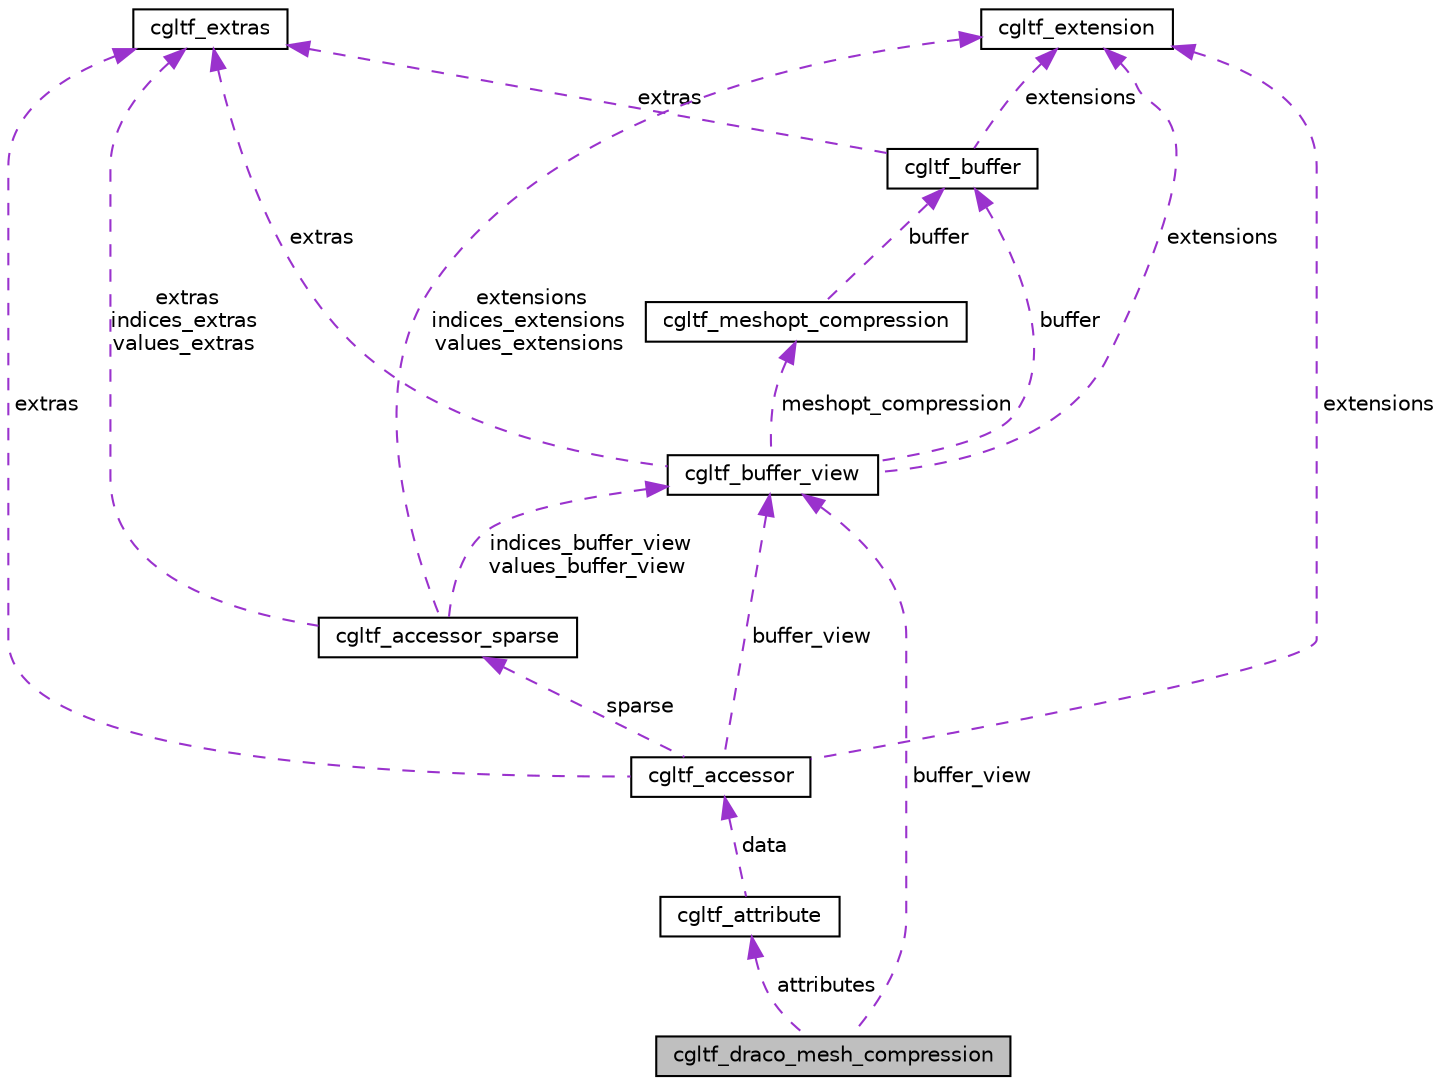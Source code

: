 digraph "cgltf_draco_mesh_compression"
{
 // LATEX_PDF_SIZE
  edge [fontname="Helvetica",fontsize="10",labelfontname="Helvetica",labelfontsize="10"];
  node [fontname="Helvetica",fontsize="10",shape=record];
  Node1 [label="cgltf_draco_mesh_compression",height=0.2,width=0.4,color="black", fillcolor="grey75", style="filled", fontcolor="black",tooltip=" "];
  Node2 -> Node1 [dir="back",color="darkorchid3",fontsize="10",style="dashed",label=" attributes" ,fontname="Helvetica"];
  Node2 [label="cgltf_attribute",height=0.2,width=0.4,color="black", fillcolor="white", style="filled",URL="$structcgltf__attribute.html",tooltip=" "];
  Node3 -> Node2 [dir="back",color="darkorchid3",fontsize="10",style="dashed",label=" data" ,fontname="Helvetica"];
  Node3 [label="cgltf_accessor",height=0.2,width=0.4,color="black", fillcolor="white", style="filled",URL="$structcgltf__accessor.html",tooltip=" "];
  Node4 -> Node3 [dir="back",color="darkorchid3",fontsize="10",style="dashed",label=" buffer_view" ,fontname="Helvetica"];
  Node4 [label="cgltf_buffer_view",height=0.2,width=0.4,color="black", fillcolor="white", style="filled",URL="$structcgltf__buffer__view.html",tooltip=" "];
  Node5 -> Node4 [dir="back",color="darkorchid3",fontsize="10",style="dashed",label=" buffer" ,fontname="Helvetica"];
  Node5 [label="cgltf_buffer",height=0.2,width=0.4,color="black", fillcolor="white", style="filled",URL="$structcgltf__buffer.html",tooltip=" "];
  Node6 -> Node5 [dir="back",color="darkorchid3",fontsize="10",style="dashed",label=" extras" ,fontname="Helvetica"];
  Node6 [label="cgltf_extras",height=0.2,width=0.4,color="black", fillcolor="white", style="filled",URL="$structcgltf__extras.html",tooltip=" "];
  Node7 -> Node5 [dir="back",color="darkorchid3",fontsize="10",style="dashed",label=" extensions" ,fontname="Helvetica"];
  Node7 [label="cgltf_extension",height=0.2,width=0.4,color="black", fillcolor="white", style="filled",URL="$structcgltf__extension.html",tooltip=" "];
  Node8 -> Node4 [dir="back",color="darkorchid3",fontsize="10",style="dashed",label=" meshopt_compression" ,fontname="Helvetica"];
  Node8 [label="cgltf_meshopt_compression",height=0.2,width=0.4,color="black", fillcolor="white", style="filled",URL="$structcgltf__meshopt__compression.html",tooltip=" "];
  Node5 -> Node8 [dir="back",color="darkorchid3",fontsize="10",style="dashed",label=" buffer" ,fontname="Helvetica"];
  Node6 -> Node4 [dir="back",color="darkorchid3",fontsize="10",style="dashed",label=" extras" ,fontname="Helvetica"];
  Node7 -> Node4 [dir="back",color="darkorchid3",fontsize="10",style="dashed",label=" extensions" ,fontname="Helvetica"];
  Node6 -> Node3 [dir="back",color="darkorchid3",fontsize="10",style="dashed",label=" extras" ,fontname="Helvetica"];
  Node7 -> Node3 [dir="back",color="darkorchid3",fontsize="10",style="dashed",label=" extensions" ,fontname="Helvetica"];
  Node9 -> Node3 [dir="back",color="darkorchid3",fontsize="10",style="dashed",label=" sparse" ,fontname="Helvetica"];
  Node9 [label="cgltf_accessor_sparse",height=0.2,width=0.4,color="black", fillcolor="white", style="filled",URL="$structcgltf__accessor__sparse.html",tooltip=" "];
  Node4 -> Node9 [dir="back",color="darkorchid3",fontsize="10",style="dashed",label=" indices_buffer_view\nvalues_buffer_view" ,fontname="Helvetica"];
  Node6 -> Node9 [dir="back",color="darkorchid3",fontsize="10",style="dashed",label=" extras\nindices_extras\nvalues_extras" ,fontname="Helvetica"];
  Node7 -> Node9 [dir="back",color="darkorchid3",fontsize="10",style="dashed",label=" extensions\nindices_extensions\nvalues_extensions" ,fontname="Helvetica"];
  Node4 -> Node1 [dir="back",color="darkorchid3",fontsize="10",style="dashed",label=" buffer_view" ,fontname="Helvetica"];
}
